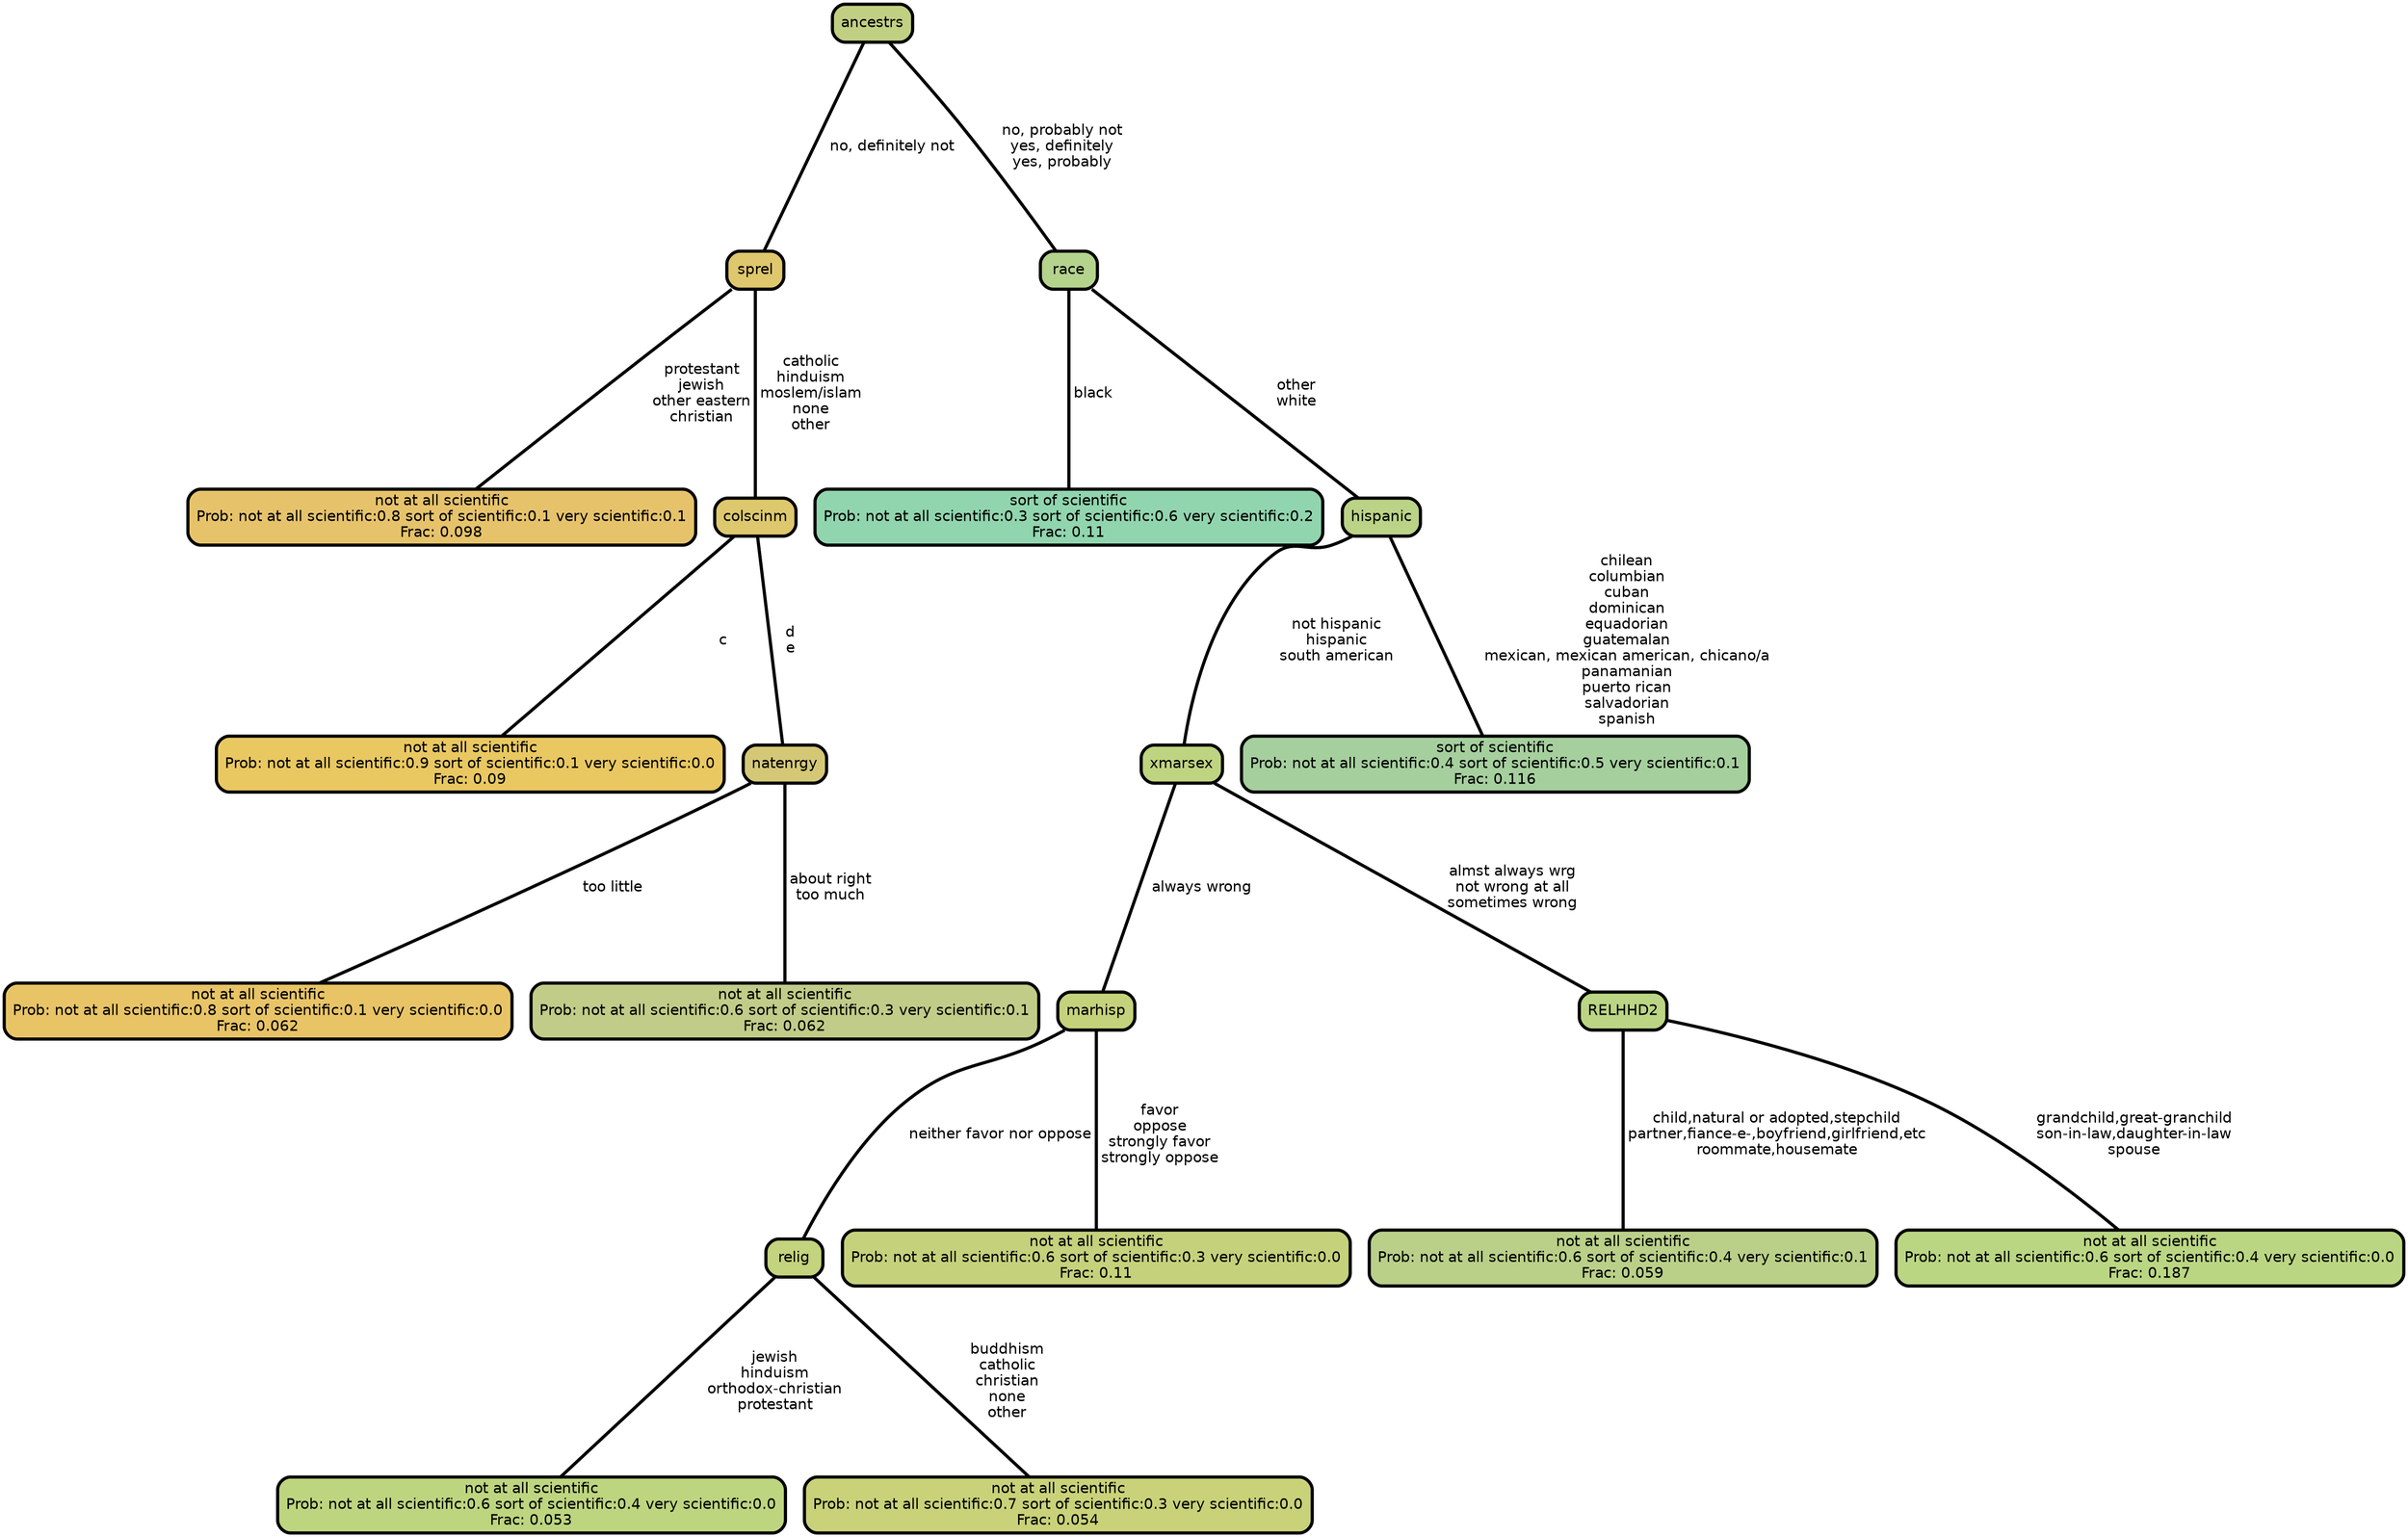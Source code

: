 graph Tree {
node [shape=box, style="filled, rounded",color="black",penwidth="3",fontcolor="black",                 fontname=helvetica] ;
graph [ranksep="0 equally", splines=straight,                 bgcolor=transparent, dpi=200] ;
edge [fontname=helvetica, color=black] ;
0 [label="not at all scientific
Prob: not at all scientific:0.8 sort of scientific:0.1 very scientific:0.1
Frac: 0.098", fillcolor="#e6c36b"] ;
1 [label="sprel", fillcolor="#dfc76d"] ;
2 [label="not at all scientific
Prob: not at all scientific:0.9 sort of scientific:0.1 very scientific:0.0
Frac: 0.09", fillcolor="#e9c862"] ;
3 [label="colscinm", fillcolor="#ddc86e"] ;
4 [label="not at all scientific
Prob: not at all scientific:0.8 sort of scientific:0.1 very scientific:0.0
Frac: 0.062", fillcolor="#e8c467"] ;
5 [label="natenrgy", fillcolor="#d4c877"] ;
6 [label="not at all scientific
Prob: not at all scientific:0.6 sort of scientific:0.3 very scientific:0.1
Frac: 0.062", fillcolor="#c0cc88"] ;
7 [label="ancestrs", fillcolor="#c1cf83"] ;
8 [label="sort of scientific
Prob: not at all scientific:0.3 sort of scientific:0.6 very scientific:0.2
Frac: 0.11", fillcolor="#91d5ae"] ;
9 [label="race", fillcolor="#b4d38d"] ;
10 [label="not at all scientific
Prob: not at all scientific:0.6 sort of scientific:0.4 very scientific:0.0
Frac: 0.053", fillcolor="#bed580"] ;
11 [label="relig", fillcolor="#c4d37d"] ;
12 [label="not at all scientific
Prob: not at all scientific:0.7 sort of scientific:0.3 very scientific:0.0
Frac: 0.054", fillcolor="#c9d279"] ;
13 [label="marhisp", fillcolor="#c5d27c"] ;
14 [label="not at all scientific
Prob: not at all scientific:0.6 sort of scientific:0.3 very scientific:0.0
Frac: 0.11", fillcolor="#c6d17c"] ;
15 [label="xmarsex", fillcolor="#bfd480"] ;
16 [label="not at all scientific
Prob: not at all scientific:0.6 sort of scientific:0.4 very scientific:0.1
Frac: 0.059", fillcolor="#bad089"] ;
17 [label="RELHHD2", fillcolor="#bbd584"] ;
18 [label="not at all scientific
Prob: not at all scientific:0.6 sort of scientific:0.4 very scientific:0.0
Frac: 0.187", fillcolor="#bbd683"] ;
19 [label="hispanic", fillcolor="#bad386"] ;
20 [label="sort of scientific
Prob: not at all scientific:0.4 sort of scientific:0.5 very scientific:0.1
Frac: 0.116", fillcolor="#a6cf9e"] ;
1 -- 0 [label=" protestant\n jewish\n other eastern\n christian",penwidth=3] ;
1 -- 3 [label=" catholic\n hinduism\n moslem/islam\n none\n other",penwidth=3] ;
3 -- 2 [label=" c",penwidth=3] ;
3 -- 5 [label=" d\n e",penwidth=3] ;
5 -- 4 [label=" too little",penwidth=3] ;
5 -- 6 [label=" about right\n too much",penwidth=3] ;
7 -- 1 [label=" no, definitely not",penwidth=3] ;
7 -- 9 [label=" no, probably not\n yes, definitely\n yes, probably",penwidth=3] ;
9 -- 8 [label=" black",penwidth=3] ;
9 -- 19 [label=" other\n white",penwidth=3] ;
11 -- 10 [label=" jewish\n hinduism\n orthodox-christian\n protestant",penwidth=3] ;
11 -- 12 [label=" buddhism\n catholic\n christian\n none\n other",penwidth=3] ;
13 -- 11 [label=" neither favor nor oppose",penwidth=3] ;
13 -- 14 [label=" favor\n oppose\n strongly favor\n strongly oppose",penwidth=3] ;
15 -- 13 [label=" always wrong",penwidth=3] ;
15 -- 17 [label=" almst always wrg\n not wrong at all\n sometimes wrong",penwidth=3] ;
17 -- 16 [label=" child,natural or adopted,stepchild\n partner,fiance-e-,boyfriend,girlfriend,etc\n roommate,housemate",penwidth=3] ;
17 -- 18 [label=" grandchild,great-granchild\n son-in-law,daughter-in-law\n spouse",penwidth=3] ;
19 -- 15 [label=" not hispanic\n hispanic\n south american",penwidth=3] ;
19 -- 20 [label=" chilean\n columbian\n cuban\n dominican\n equadorian\n guatemalan\n mexican, mexican american, chicano/a\n panamanian\n puerto rican\n salvadorian\n spanish",penwidth=3] ;
{rank = same;}}